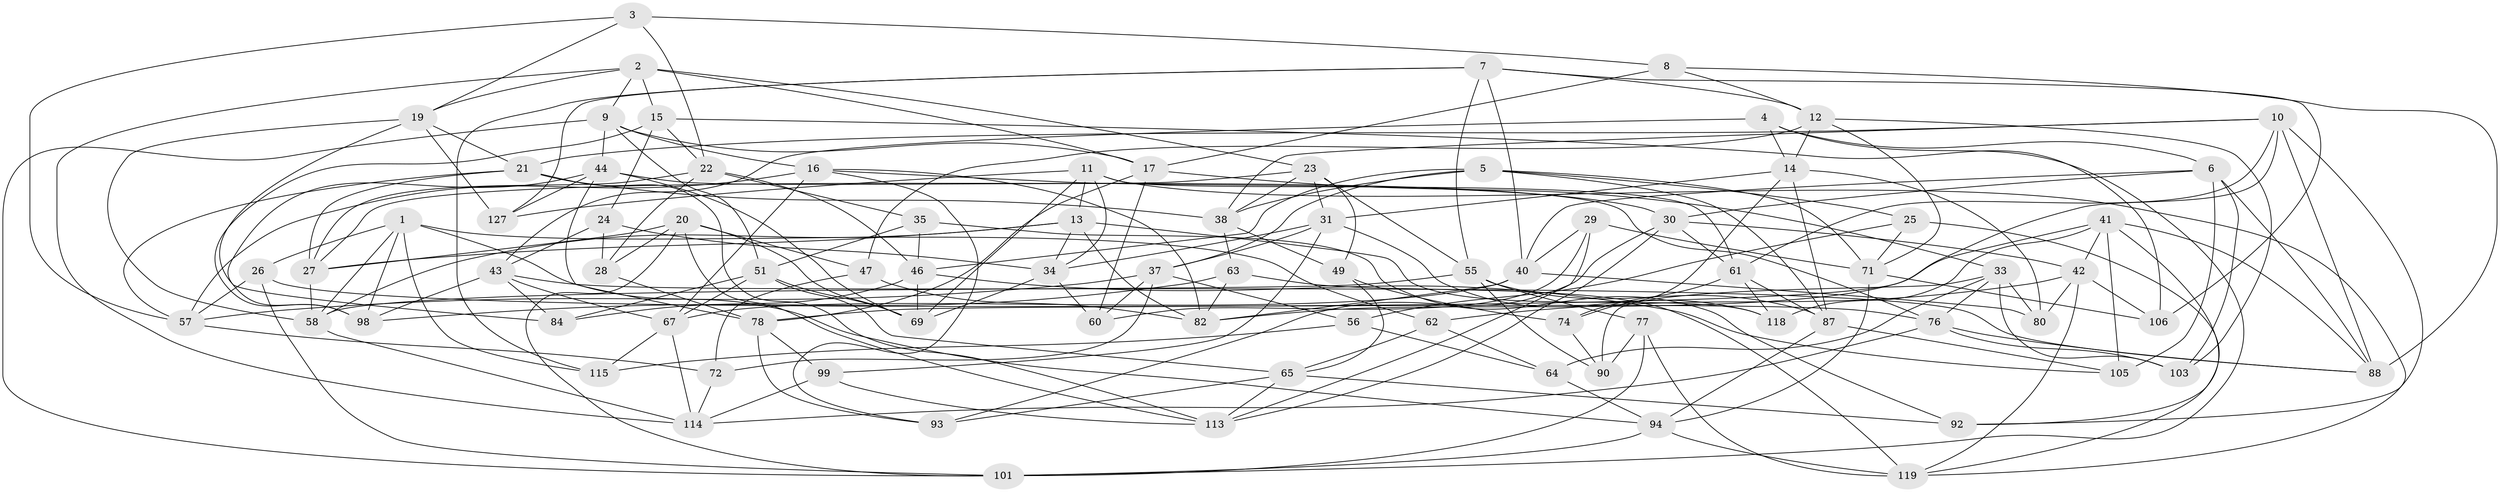 // Generated by graph-tools (version 1.1) at 2025/24/03/03/25 07:24:27]
// undirected, 83 vertices, 217 edges
graph export_dot {
graph [start="1"]
  node [color=gray90,style=filled];
  1 [super="+45"];
  2 [super="+36"];
  3;
  4;
  5 [super="+83"];
  6 [super="+112"];
  7 [super="+52"];
  8;
  9 [super="+104"];
  10 [super="+66"];
  11 [super="+81"];
  12 [super="+54"];
  13 [super="+110"];
  14 [super="+50"];
  15 [super="+32"];
  16 [super="+116"];
  17 [super="+18"];
  19 [super="+107"];
  20 [super="+75"];
  21 [super="+89"];
  22 [super="+59"];
  23 [super="+91"];
  24;
  25;
  26;
  27 [super="+123"];
  28;
  29;
  30 [super="+102"];
  31 [super="+97"];
  33 [super="+70"];
  34 [super="+129"];
  35;
  37 [super="+39"];
  38 [super="+73"];
  40 [super="+121"];
  41 [super="+135"];
  42 [super="+133"];
  43 [super="+96"];
  44 [super="+53"];
  46 [super="+48"];
  47;
  49;
  51 [super="+79"];
  55 [super="+126"];
  56;
  57 [super="+68"];
  58 [super="+120"];
  60;
  61 [super="+122"];
  62;
  63;
  64;
  65 [super="+117"];
  67 [super="+100"];
  69 [super="+125"];
  71 [super="+128"];
  72;
  74;
  76 [super="+85"];
  77;
  78 [super="+95"];
  80;
  82 [super="+86"];
  84;
  87 [super="+108"];
  88 [super="+130"];
  90;
  92;
  93;
  94 [super="+109"];
  98 [super="+124"];
  99;
  101 [super="+111"];
  103;
  105;
  106;
  113 [super="+132"];
  114 [super="+131"];
  115;
  118;
  119 [super="+134"];
  127;
  1 -- 94;
  1 -- 26;
  1 -- 58;
  1 -- 115;
  1 -- 62;
  1 -- 98;
  2 -- 15;
  2 -- 23;
  2 -- 17;
  2 -- 9;
  2 -- 114;
  2 -- 19;
  3 -- 57;
  3 -- 8;
  3 -- 22;
  3 -- 19;
  4 -- 14;
  4 -- 6;
  4 -- 101;
  4 -- 43;
  5 -- 38;
  5 -- 25;
  5 -- 87;
  5 -- 37;
  5 -- 46;
  5 -- 71;
  6 -- 105;
  6 -- 30;
  6 -- 103;
  6 -- 40;
  6 -- 88;
  7 -- 127;
  7 -- 55;
  7 -- 115;
  7 -- 106;
  7 -- 12;
  7 -- 40;
  8 -- 17;
  8 -- 12;
  8 -- 88;
  9 -- 17;
  9 -- 101;
  9 -- 16;
  9 -- 51;
  9 -- 44;
  10 -- 61;
  10 -- 88;
  10 -- 92;
  10 -- 82;
  10 -- 38;
  10 -- 21;
  11 -- 127;
  11 -- 13;
  11 -- 119;
  11 -- 61;
  11 -- 34;
  11 -- 69;
  12 -- 71;
  12 -- 103;
  12 -- 47;
  12 -- 14;
  13 -- 118;
  13 -- 27;
  13 -- 58;
  13 -- 34;
  13 -- 82;
  14 -- 87;
  14 -- 74;
  14 -- 80;
  14 -- 31;
  15 -- 106;
  15 -- 24;
  15 -- 98 [weight=2];
  15 -- 22;
  16 -- 57;
  16 -- 93;
  16 -- 82;
  16 -- 30;
  16 -- 67;
  17 -- 60;
  17 -- 33;
  17 -- 78;
  19 -- 58;
  19 -- 84;
  19 -- 127;
  19 -- 21;
  20 -- 47;
  20 -- 28;
  20 -- 27;
  20 -- 101;
  20 -- 69;
  20 -- 113;
  21 -- 27;
  21 -- 38;
  21 -- 57;
  21 -- 113;
  22 -- 35;
  22 -- 28;
  22 -- 46;
  22 -- 27;
  23 -- 38;
  23 -- 49;
  23 -- 55;
  23 -- 27;
  23 -- 31;
  24 -- 28;
  24 -- 34;
  24 -- 43;
  25 -- 119;
  25 -- 56;
  25 -- 71;
  26 -- 101;
  26 -- 76;
  26 -- 57;
  27 -- 58;
  28 -- 78;
  29 -- 71;
  29 -- 60;
  29 -- 113;
  29 -- 40;
  30 -- 42;
  30 -- 61;
  30 -- 113;
  30 -- 93;
  31 -- 118;
  31 -- 37;
  31 -- 34;
  31 -- 99;
  33 -- 103;
  33 -- 80;
  33 -- 76;
  33 -- 64;
  33 -- 90;
  34 -- 60;
  34 -- 69;
  35 -- 92;
  35 -- 46;
  35 -- 51;
  37 -- 56;
  37 -- 57;
  37 -- 72;
  37 -- 60;
  38 -- 63;
  38 -- 49;
  40 -- 82;
  40 -- 80;
  40 -- 67;
  41 -- 92;
  41 -- 105;
  41 -- 118;
  41 -- 42;
  41 -- 78;
  41 -- 88;
  42 -- 119;
  42 -- 106;
  42 -- 80;
  42 -- 62;
  43 -- 98;
  43 -- 88;
  43 -- 84;
  43 -- 67;
  44 -- 127;
  44 -- 69;
  44 -- 76;
  44 -- 98;
  44 -- 78;
  46 -- 105;
  46 -- 84;
  46 -- 69;
  47 -- 82;
  47 -- 72;
  49 -- 74;
  49 -- 65;
  51 -- 84;
  51 -- 69;
  51 -- 65;
  51 -- 67;
  55 -- 90;
  55 -- 58;
  55 -- 77;
  55 -- 87;
  56 -- 64;
  56 -- 115;
  57 -- 72;
  58 -- 114;
  61 -- 87;
  61 -- 74;
  61 -- 118;
  62 -- 64;
  62 -- 65;
  63 -- 119;
  63 -- 98;
  63 -- 82;
  64 -- 94;
  65 -- 113;
  65 -- 93;
  65 -- 92;
  67 -- 115;
  67 -- 114;
  71 -- 106;
  71 -- 94;
  72 -- 114;
  74 -- 90;
  76 -- 114;
  76 -- 88;
  76 -- 103;
  77 -- 90;
  77 -- 101;
  77 -- 119;
  78 -- 99;
  78 -- 93;
  87 -- 105;
  87 -- 94;
  94 -- 101;
  94 -- 119;
  99 -- 114;
  99 -- 113;
}
